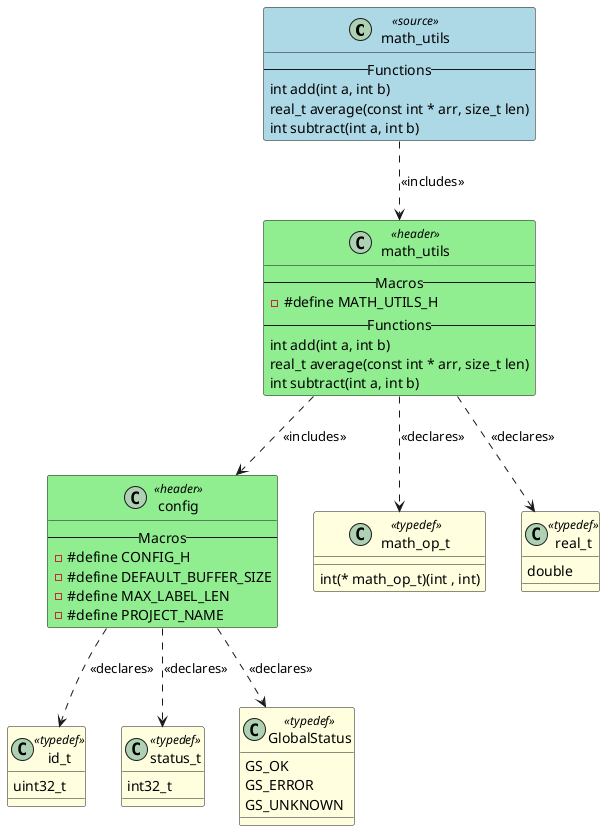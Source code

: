 @startuml math_utils

class "math_utils" as MATH_UTILS <<source>> #LightBlue
{
    -- Functions --
    int add(int a, int b)
    real_t average(const int * arr, size_t len)
    int subtract(int a, int b)
}
class "config" as HEADER_CONFIG <<header>> #LightGreen
{
    -- Macros --
    - #define CONFIG_H
    - #define DEFAULT_BUFFER_SIZE
    - #define MAX_LABEL_LEN
    - #define PROJECT_NAME
}
class "math_utils" as HEADER_MATH_UTILS <<header>> #LightGreen
{
    -- Macros --
    - #define MATH_UTILS_H
    -- Functions --
    int add(int a, int b)
    real_t average(const int * arr, size_t len)
    int subtract(int a, int b)
}
class "id_t" as TYPEDEF_ID_T <<typedef>> #LightYellow
{
    uint32_t
}
class "status_t" as TYPEDEF_STATUS_T <<typedef>> #LightYellow
{
    int32_t
}
class "GlobalStatus" as TYPEDEF_GLOBALSTATUS <<typedef>> #LightYellow
{
    GS_OK
    GS_ERROR
    GS_UNKNOWN
}
class "math_op_t" as TYPEDEF_MATH_OP_T <<typedef>> #LightYellow
{
    int(* math_op_t)(int , int)
}
class "real_t" as TYPEDEF_REAL_T <<typedef>> #LightYellow
{
    double
}

' Include relationships
MATH_UTILS ..> HEADER_MATH_UTILS : <<includes>>
HEADER_MATH_UTILS ..> HEADER_CONFIG : <<includes>>

' Declares relationships
HEADER_CONFIG ..> TYPEDEF_GLOBALSTATUS : <<declares>>
HEADER_CONFIG ..> TYPEDEF_ID_T : <<declares>>
HEADER_CONFIG ..> TYPEDEF_STATUS_T : <<declares>>
HEADER_MATH_UTILS ..> TYPEDEF_MATH_OP_T : <<declares>>
HEADER_MATH_UTILS ..> TYPEDEF_REAL_T : <<declares>>

' Uses relationships

@enduml